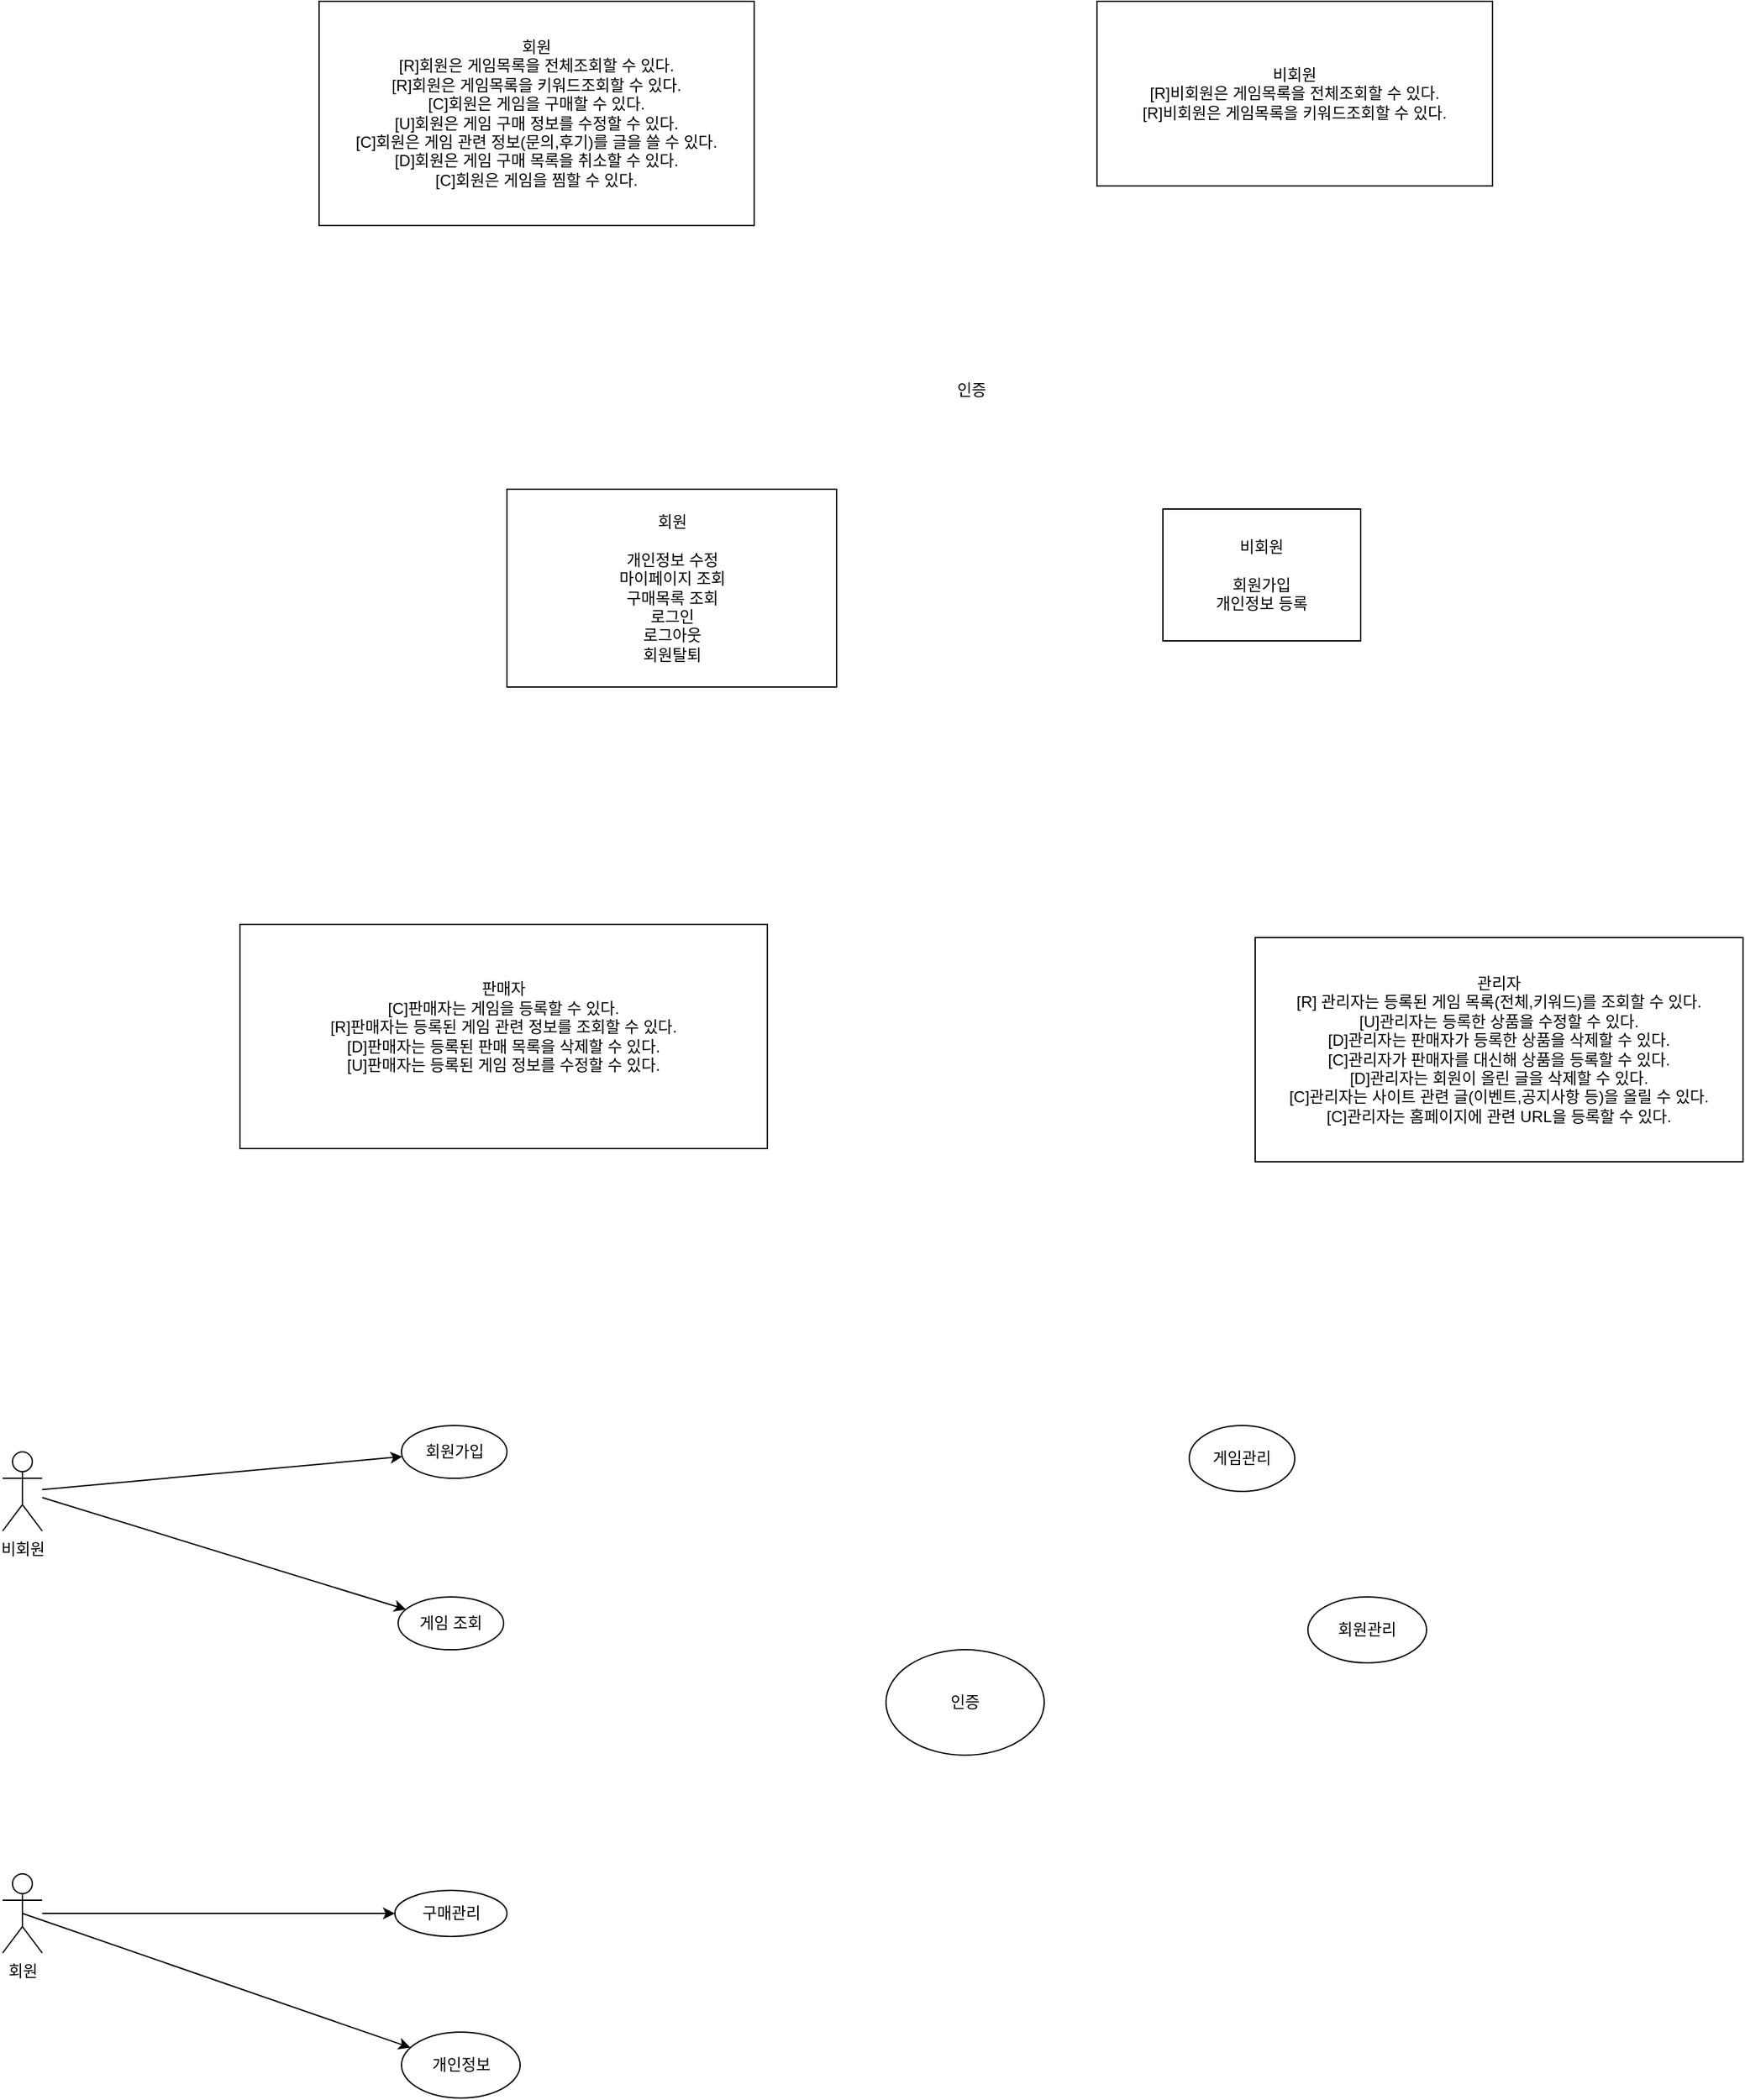 <mxfile version="26.0.4">
  <diagram id="-bH5DYZGIyhIPil38UtS" name="페이지-4">
    <mxGraphModel dx="4372" dy="2070" grid="1" gridSize="10" guides="1" tooltips="1" connect="1" arrows="1" fold="1" page="1" pageScale="1" pageWidth="827" pageHeight="1169" math="0" shadow="0">
      <root>
        <mxCell id="0" />
        <mxCell id="1" parent="0" />
        <mxCell id="9A_v5YNqUFzvsMS7P09c-1" value="인증" style="ellipse;whiteSpace=wrap;html=1;" vertex="1" parent="1">
          <mxGeometry x="330" y="1350" width="120" height="80" as="geometry" />
        </mxCell>
        <mxCell id="9A_v5YNqUFzvsMS7P09c-3" value="게임관리" style="ellipse;whiteSpace=wrap;html=1;" vertex="1" parent="1">
          <mxGeometry x="560" y="1180" width="80" height="50" as="geometry" />
        </mxCell>
        <mxCell id="9A_v5YNqUFzvsMS7P09c-4" value="개인정보" style="ellipse;whiteSpace=wrap;html=1;" vertex="1" parent="1">
          <mxGeometry x="-37.5" y="1640" width="90" height="50" as="geometry" />
        </mxCell>
        <mxCell id="9A_v5YNqUFzvsMS7P09c-5" value="게임 조회" style="ellipse;whiteSpace=wrap;html=1;" vertex="1" parent="1">
          <mxGeometry x="-40" y="1310" width="80" height="40" as="geometry" />
        </mxCell>
        <mxCell id="iMD2MyXFE0gDb0w_mPcm-1" value="회원관리" style="ellipse;whiteSpace=wrap;html=1;" vertex="1" parent="1">
          <mxGeometry x="650" y="1310" width="90" height="50" as="geometry" />
        </mxCell>
        <mxCell id="iMD2MyXFE0gDb0w_mPcm-2" value="구매관리" style="ellipse;whiteSpace=wrap;html=1;" vertex="1" parent="1">
          <mxGeometry x="-42.5" y="1532.5" width="85" height="35" as="geometry" />
        </mxCell>
        <mxCell id="bRRaq2G4HIGHwIeF07wk-1" value="회원" style="shape=umlActor;verticalLabelPosition=bottom;verticalAlign=top;html=1;outlineConnect=0;" vertex="1" parent="1">
          <mxGeometry x="-340" y="1520" width="30" height="60" as="geometry" />
        </mxCell>
        <mxCell id="bRRaq2G4HIGHwIeF07wk-2" value="비회원" style="shape=umlActor;verticalLabelPosition=bottom;verticalAlign=top;html=1;outlineConnect=0;" vertex="1" parent="1">
          <mxGeometry x="-340" y="1200" width="30" height="60" as="geometry" />
        </mxCell>
        <mxCell id="bRRaq2G4HIGHwIeF07wk-5" value="" style="endArrow=classic;html=1;rounded=0;" edge="1" parent="1" source="bRRaq2G4HIGHwIeF07wk-1" target="iMD2MyXFE0gDb0w_mPcm-2">
          <mxGeometry width="50" height="50" relative="1" as="geometry">
            <mxPoint x="110" y="1590" as="sourcePoint" />
            <mxPoint x="160" y="1540" as="targetPoint" />
          </mxGeometry>
        </mxCell>
        <mxCell id="bRRaq2G4HIGHwIeF07wk-6" value="" style="endArrow=classic;html=1;rounded=0;exitX=0.5;exitY=0.5;exitDx=0;exitDy=0;exitPerimeter=0;" edge="1" parent="1" source="bRRaq2G4HIGHwIeF07wk-1" target="9A_v5YNqUFzvsMS7P09c-4">
          <mxGeometry width="50" height="50" relative="1" as="geometry">
            <mxPoint x="110" y="1590" as="sourcePoint" />
            <mxPoint x="-32.248" y="1660.972" as="targetPoint" />
          </mxGeometry>
        </mxCell>
        <mxCell id="bRRaq2G4HIGHwIeF07wk-7" value="" style="endArrow=classic;html=1;rounded=0;" edge="1" parent="1" source="bRRaq2G4HIGHwIeF07wk-2" target="9A_v5YNqUFzvsMS7P09c-5">
          <mxGeometry width="50" height="50" relative="1" as="geometry">
            <mxPoint x="110" y="1420" as="sourcePoint" />
            <mxPoint x="160" y="1370" as="targetPoint" />
          </mxGeometry>
        </mxCell>
        <mxCell id="bRRaq2G4HIGHwIeF07wk-8" value="회원가입" style="ellipse;whiteSpace=wrap;html=1;" vertex="1" parent="1">
          <mxGeometry x="-37.5" y="1180" width="80" height="40" as="geometry" />
        </mxCell>
        <mxCell id="bRRaq2G4HIGHwIeF07wk-9" value="" style="endArrow=classic;html=1;rounded=0;" edge="1" parent="1" source="bRRaq2G4HIGHwIeF07wk-2" target="bRRaq2G4HIGHwIeF07wk-8">
          <mxGeometry width="50" height="50" relative="1" as="geometry">
            <mxPoint x="110" y="1420" as="sourcePoint" />
            <mxPoint x="160" y="1370" as="targetPoint" />
          </mxGeometry>
        </mxCell>
        <mxCell id="bRRaq2G4HIGHwIeF07wk-10" value="회원&lt;div&gt;[R]회원은 게임목록을 전체조회할 수 있다.&lt;/div&gt;&lt;div&gt;[R]회원은 게임목록을 키워드조회할 수 있다.&lt;/div&gt;&lt;div&gt;[C]회원은 게임을 구매할 수 있다.&lt;/div&gt;&lt;div&gt;[U]회원은 게임 구매 정보를 수정할 수 있다.&lt;/div&gt;&lt;div&gt;[C]회원은 게임 관련 정보(문의,후기)를 글을 쓸 수 있다.&lt;/div&gt;&lt;div&gt;[D]회원은 게임 구매 목록을 취소할 수 있다.&lt;/div&gt;&lt;div&gt;[C]회원은 게임을 찜할 수 있다.&lt;/div&gt;" style="rounded=0;whiteSpace=wrap;html=1;" vertex="1" parent="1">
          <mxGeometry x="-100" y="100" width="330" height="170" as="geometry" />
        </mxCell>
        <mxCell id="bRRaq2G4HIGHwIeF07wk-11" value="비회원&lt;div&gt;[R]비회원은 게임목록을 전체조회할 수 있다.&lt;/div&gt;&lt;div&gt;[R]비회원은 게임목록을 키워드조회할 수 있다.&lt;/div&gt;" style="rounded=0;whiteSpace=wrap;html=1;" vertex="1" parent="1">
          <mxGeometry x="490" y="100" width="300" height="140" as="geometry" />
        </mxCell>
        <mxCell id="bRRaq2G4HIGHwIeF07wk-12" value="판매자&lt;div&gt;[C]판매자는 게임을 등록할 수 있다.&lt;/div&gt;&lt;div&gt;[R]판매자는 등록된 게임 관련 정보를 조회할 수 있다.&lt;/div&gt;&lt;div&gt;[D]판매자는 등록된 판매 목록을 삭제할 수 있다.&lt;/div&gt;&lt;div&gt;[U]판매자는 등록된 게임 정보를 수정할 수 있다.&lt;/div&gt;&lt;div&gt;&lt;br&gt;&lt;/div&gt;" style="rounded=0;whiteSpace=wrap;html=1;" vertex="1" parent="1">
          <mxGeometry x="-160" y="800" width="400" height="170" as="geometry" />
        </mxCell>
        <mxCell id="bRRaq2G4HIGHwIeF07wk-13" value="관리자&lt;div&gt;[R] 관리자는 등록된 게임 목록(전체,키워드)를 조회할 수 있다.&lt;/div&gt;&lt;div&gt;&lt;div&gt;[U]관리자는 등록한 상품을 수정할 수 있다.&lt;/div&gt;&lt;div&gt;[D]관리자는 판매자가 등록한 상품을 삭제할 수 있다.&lt;/div&gt;&lt;div&gt;[C]관리자가 판매자를 대신해 상품을 등록할 수 있다.&lt;/div&gt;&lt;/div&gt;&lt;div&gt;[D]관리자는 회원이 올린 글을 삭제할 수 있다.&lt;/div&gt;&lt;div&gt;[C]관리자는 사이트 관련 글(이벤트,공지사항 등)을 올릴 수 있다.&lt;/div&gt;&lt;div&gt;[C]관리자는 홈페이지에 관련 URL을 등록할 수 있다.&lt;/div&gt;" style="rounded=0;whiteSpace=wrap;html=1;" vertex="1" parent="1">
          <mxGeometry x="610" y="810" width="370" height="170" as="geometry" />
        </mxCell>
        <mxCell id="bRRaq2G4HIGHwIeF07wk-14" value="&lt;div&gt;회원&lt;/div&gt;&lt;div&gt;&lt;br&gt;&lt;/div&gt;&lt;div&gt;개인정보 수정&lt;/div&gt;&lt;div&gt;마이페이지 조회&lt;/div&gt;&lt;div&gt;구매목록 조회&lt;/div&gt;&lt;div&gt;로그인&lt;/div&gt;&lt;div&gt;로그아웃&lt;/div&gt;&lt;div&gt;회원탈퇴&lt;/div&gt;" style="rounded=0;whiteSpace=wrap;html=1;" vertex="1" parent="1">
          <mxGeometry x="42.5" y="470" width="250" height="150" as="geometry" />
        </mxCell>
        <mxCell id="bRRaq2G4HIGHwIeF07wk-15" value="비회원&lt;div&gt;&lt;br&gt;&lt;/div&gt;&lt;div&gt;회원가입&lt;/div&gt;&lt;div&gt;개인정보 등록&lt;/div&gt;" style="rounded=0;whiteSpace=wrap;html=1;" vertex="1" parent="1">
          <mxGeometry x="540" y="485" width="150" height="100" as="geometry" />
        </mxCell>
        <mxCell id="bRRaq2G4HIGHwIeF07wk-16" value="인증" style="text;strokeColor=none;align=center;fillColor=none;html=1;verticalAlign=middle;whiteSpace=wrap;rounded=0;" vertex="1" parent="1">
          <mxGeometry x="330" y="370" width="130" height="50" as="geometry" />
        </mxCell>
      </root>
    </mxGraphModel>
  </diagram>
</mxfile>
